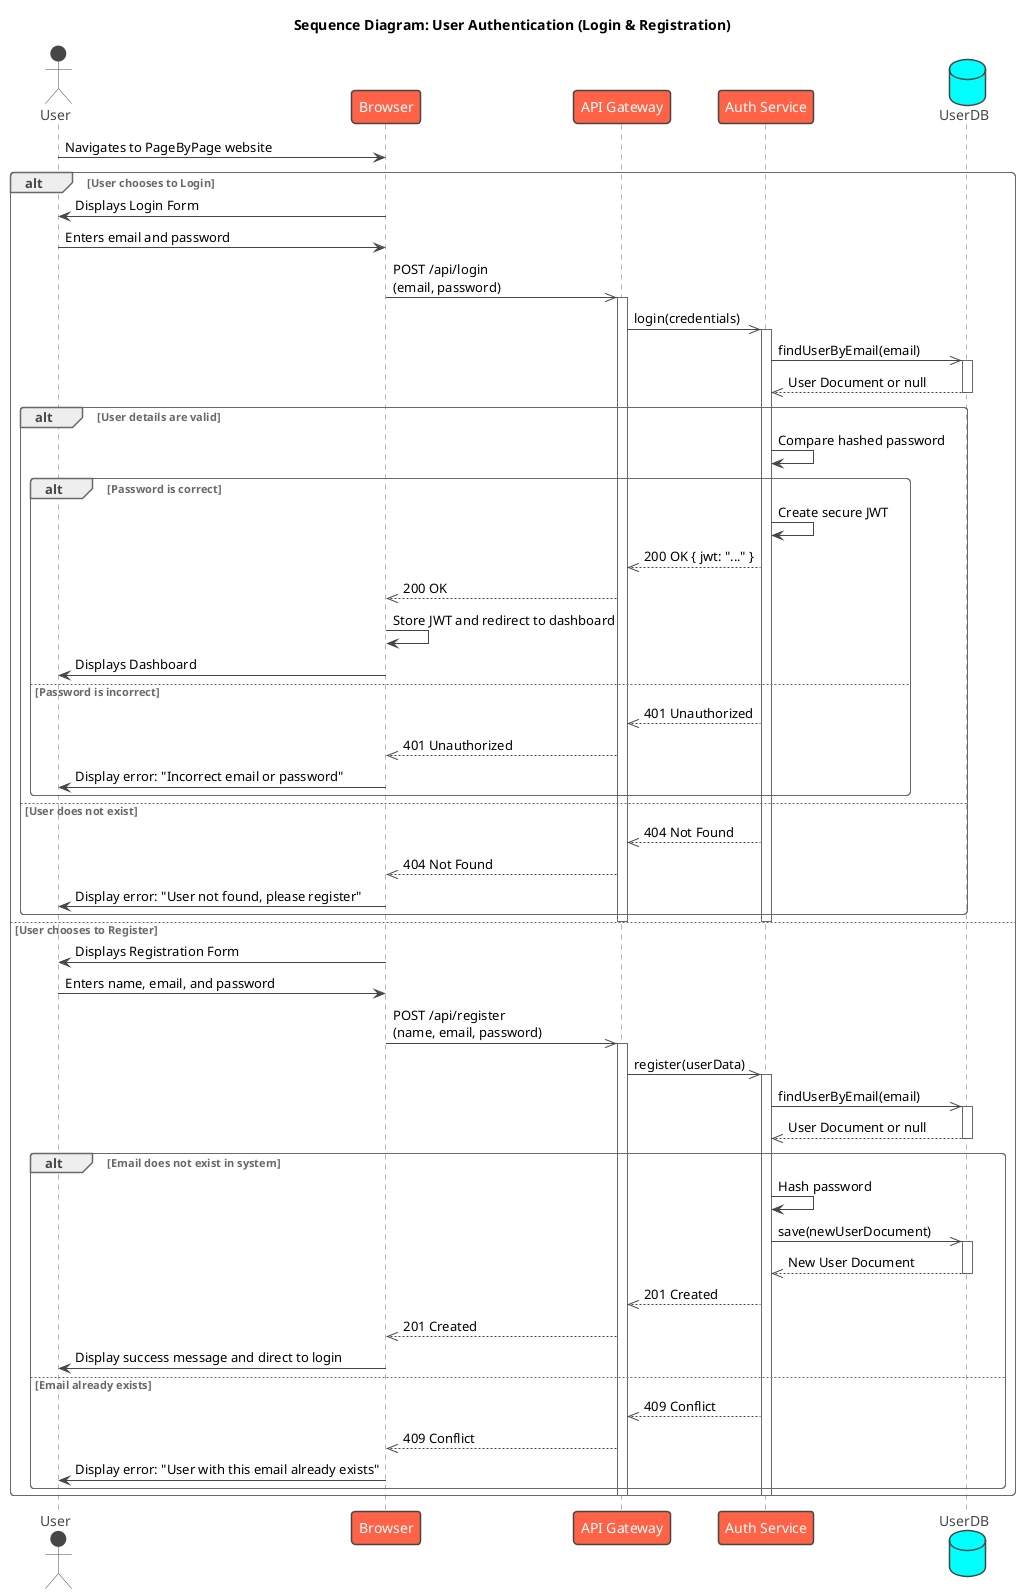 @startuml
!theme vibrant

title Sequence Diagram: User Authentication (Login & Registration)

actor "User" as User
participant "Browser" as Browser
participant "API Gateway" as Gateway
participant "Auth Service" as AuthService
database "UserDB"

User -> Browser : Navigates to PageByPage website

alt User chooses to Login

    Browser -> User : Displays Login Form
    User -> Browser : Enters email and password
    Browser ->> Gateway : POST /api/login\n(email, password)
    activate Gateway

    Gateway ->> AuthService : login(credentials)
    activate AuthService
    
    AuthService ->> UserDB : findUserByEmail(email)
    activate UserDB
    UserDB -->> AuthService : User Document or null
    deactivate UserDB

    alt User details are valid
        AuthService -> AuthService : Compare hashed password
        alt Password is correct
            AuthService -> AuthService : Create secure JWT
            AuthService -->> Gateway : 200 OK { jwt: "..." }
            Gateway -->> Browser : 200 OK
            Browser -> Browser : Store JWT and redirect to dashboard
            Browser -> User : Displays Dashboard
        else Password is incorrect
            AuthService -->> Gateway : 401 Unauthorized
            Gateway -->> Browser : 401 Unauthorized
            Browser -> User : Display error: "Incorrect email or password"
        end
    else User does not exist
        AuthService -->> Gateway : 404 Not Found
        Gateway -->> Browser : 404 Not Found
        Browser -> User : Display error: "User not found, please register"
    end
    deactivate AuthService
    deactivate Gateway

else User chooses to Register
    
    Browser -> User : Displays Registration Form
    User -> Browser : Enters name, email, and password
    Browser ->> Gateway : POST /api/register\n(name, email, password)
    activate Gateway

    Gateway ->> AuthService : register(userData)
    activate AuthService

    AuthService ->> UserDB : findUserByEmail(email)
    activate UserDB
    UserDB -->> AuthService : User Document or null
    deactivate UserDB

    alt Email does not exist in system
        AuthService -> AuthService : Hash password
        AuthService ->> UserDB : save(newUserDocument)
        activate UserDB
        UserDB -->> AuthService : New User Document
        deactivate UserDB

        AuthService -->> Gateway : 201 Created
        Gateway -->> Browser : 201 Created
        Browser -> User : Display success message and direct to login
    else Email already exists
        AuthService -->> Gateway : 409 Conflict
        Gateway -->> Browser : 409 Conflict
        Browser -> User : Display error: "User with this email already exists"
    end
    deactivate AuthService
    deactivate Gateway
end

@enduml
